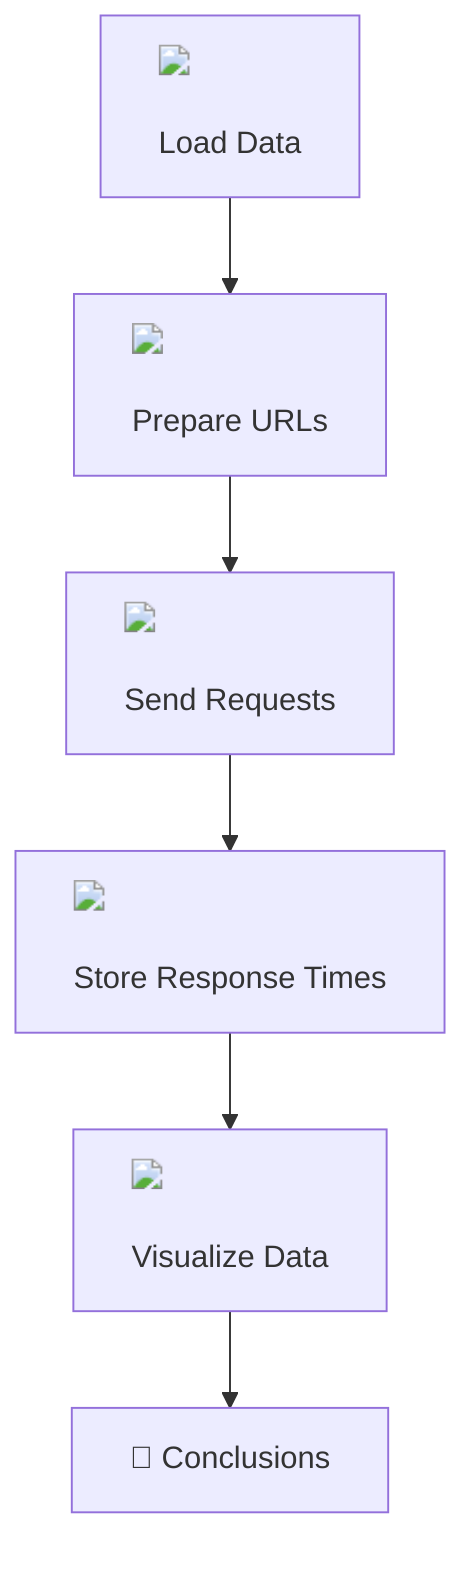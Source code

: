 flowchart TD
    A["<img src='file.svg'/> <br/> Load Data"] --> B["<img src='column_split.svg'/> <br/> Prepare URLs"]
    B --> C["<img src='brain.svg'/> <br/> Send Requests"]
    C --> D["<img src='table.svg'/> <br/> Store Response Times"]
    D --> E["<img src='hist_template.svg'/> <br/> Visualize Data"]
    E --> F["🧠 Conclusions"]